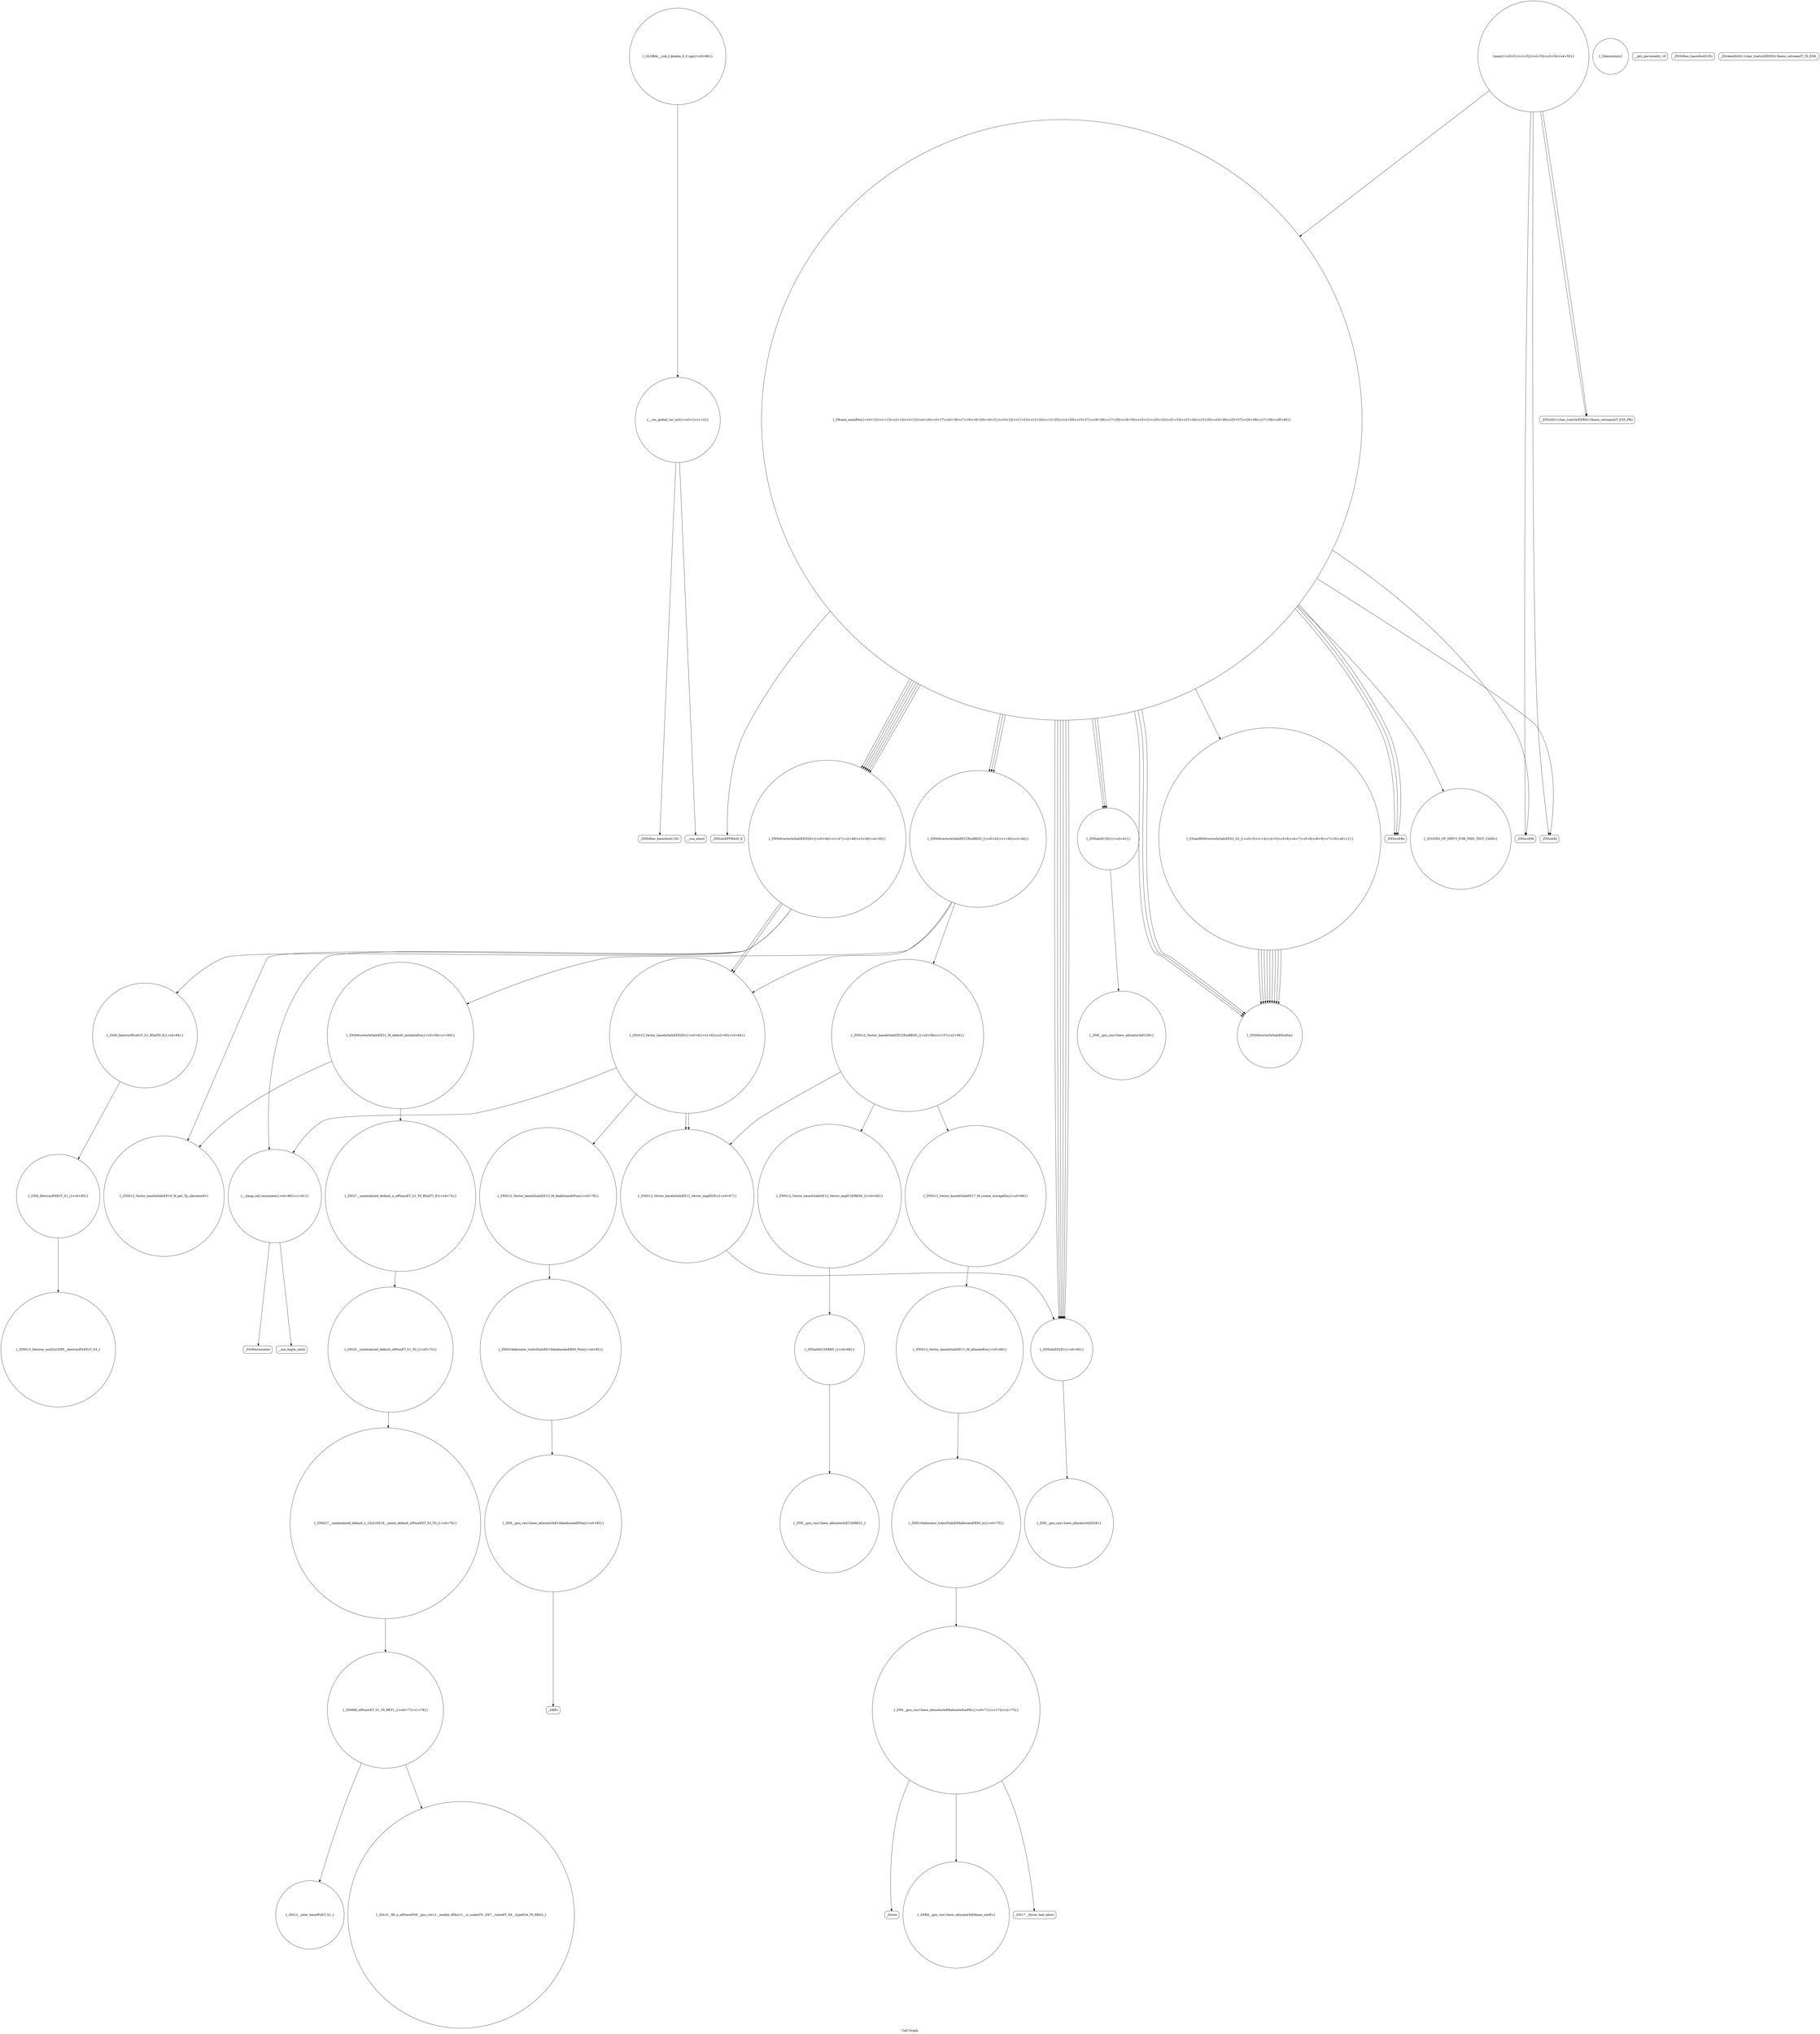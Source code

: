 digraph "Call Graph" {
	label="Call Graph";

	Node0x5631e12601c0 [shape=record,shape=circle,label="{__cxx_global_var_init|{<s0>1|<s1>2}}"];
	Node0x5631e12601c0:s0 -> Node0x5631e1260240[color=black];
	Node0x5631e12601c0:s1 -> Node0x5631e1260340[color=black];
	Node0x5631e1261840 [shape=record,shape=circle,label="{__clang_call_terminate|{<s0>80|<s1>81}}"];
	Node0x5631e1261840:s0 -> Node0x5631e12618c0[color=black];
	Node0x5631e1261840:s1 -> Node0x5631e1261940[color=black];
	Node0x5631e1260540 [shape=record,shape=circle,label="{_Z9case_mainRSo|{<s0>12|<s1>13|<s2>14|<s3>15|<s4>16|<s5>17|<s6>18|<s7>19|<s8>20|<s9>21|<s10>22|<s11>23|<s12>24|<s13>25|<s14>26|<s15>27|<s16>28|<s17>29|<s18>30|<s19>31|<s20>32|<s21>33|<s22>34|<s23>35|<s24>36|<s25>37|<s26>38|<s27>39|<s28>40}}"];
	Node0x5631e1260540:s0 -> Node0x5631e12605c0[color=black];
	Node0x5631e1260540:s1 -> Node0x5631e1260640[color=black];
	Node0x5631e1260540:s2 -> Node0x5631e12606c0[color=black];
	Node0x5631e1260540:s3 -> Node0x5631e12607c0[color=black];
	Node0x5631e1260540:s4 -> Node0x5631e1260640[color=black];
	Node0x5631e1260540:s5 -> Node0x5631e12606c0[color=black];
	Node0x5631e1260540:s6 -> Node0x5631e12607c0[color=black];
	Node0x5631e1260540:s7 -> Node0x5631e1260640[color=black];
	Node0x5631e1260540:s8 -> Node0x5631e12606c0[color=black];
	Node0x5631e1260540:s9 -> Node0x5631e12607c0[color=black];
	Node0x5631e1260540:s10 -> Node0x5631e12604c0[color=black];
	Node0x5631e1260540:s11 -> Node0x5631e1260840[color=black];
	Node0x5631e1260540:s12 -> Node0x5631e12604c0[color=black];
	Node0x5631e1260540:s13 -> Node0x5631e1260840[color=black];
	Node0x5631e1260540:s14 -> Node0x5631e12604c0[color=black];
	Node0x5631e1260540:s15 -> Node0x5631e1260840[color=black];
	Node0x5631e1260540:s16 -> Node0x5631e12607c0[color=black];
	Node0x5631e1260540:s17 -> Node0x5631e12607c0[color=black];
	Node0x5631e1260540:s18 -> Node0x5631e12607c0[color=black];
	Node0x5631e1260540:s19 -> Node0x5631e1260ac0[color=black];
	Node0x5631e1260540:s20 -> Node0x5631e12608c0[color=black];
	Node0x5631e1260540:s21 -> Node0x5631e1260440[color=black];
	Node0x5631e1260540:s22 -> Node0x5631e1260940[color=black];
	Node0x5631e1260540:s23 -> Node0x5631e12609c0[color=black];
	Node0x5631e1260540:s24 -> Node0x5631e1260ac0[color=black];
	Node0x5631e1260540:s25 -> Node0x5631e1260ac0[color=black];
	Node0x5631e1260540:s26 -> Node0x5631e1260ac0[color=black];
	Node0x5631e1260540:s27 -> Node0x5631e1260ac0[color=black];
	Node0x5631e1260540:s28 -> Node0x5631e1260ac0[color=black];
	Node0x5631e1262be0 [shape=record,shape=circle,label="{_ZSt8_DestroyIPxEvT_S1_|{<s0>85}}"];
	Node0x5631e1262be0:s0 -> Node0x5631e1262c60[color=black];
	Node0x5631e12608c0 [shape=record,shape=circle,label="{_Z31END_OF_INPUT_FOR_THIS_TEST_CASEv}"];
	Node0x5631e1260c40 [shape=record,shape=circle,label="{_ZN9__gnu_cxx13new_allocatorIxEC2Ev}"];
	Node0x5631e1260fc0 [shape=record,shape=circle,label="{_ZNSt12_Vector_baseIxSaIxEE12_Vector_implD2Ev|{<s0>67}}"];
	Node0x5631e1260fc0:s0 -> Node0x5631e12607c0[color=black];
	Node0x5631e1261340 [shape=record,shape=Mrecord,label="{_ZSt17__throw_bad_allocv}"];
	Node0x5631e12616c0 [shape=record,shape=circle,label="{_ZSt10__fill_n_aIPxmxEN9__gnu_cxx11__enable_ifIXsr11__is_scalarIT1_EE7__valueET_E6__typeES4_T0_RKS3_}"];
	Node0x5631e12603c0 [shape=record,shape=circle,label="{_Z4morexxxx}"];
	Node0x5631e1262a60 [shape=record,shape=circle,label="{_ZN9__gnu_cxx13new_allocatorIxE10deallocateEPxm|{<s0>83}}"];
	Node0x5631e1262a60:s0 -> Node0x5631e1262ae0[color=black];
	Node0x5631e1260740 [shape=record,shape=Mrecord,label="{__gxx_personality_v0}"];
	Node0x5631e1260ac0 [shape=record,shape=circle,label="{_ZNSt6vectorIxSaIxEED2Ev|{<s0>46|<s1>47|<s2>48|<s3>49|<s4>50}}"];
	Node0x5631e1260ac0:s0 -> Node0x5631e12614c0[color=black];
	Node0x5631e1260ac0:s1 -> Node0x5631e1262b60[color=black];
	Node0x5631e1260ac0:s2 -> Node0x5631e1260e40[color=black];
	Node0x5631e1260ac0:s3 -> Node0x5631e1260e40[color=black];
	Node0x5631e1260ac0:s4 -> Node0x5631e1261840[color=black];
	Node0x5631e1260e40 [shape=record,shape=circle,label="{_ZNSt12_Vector_baseIxSaIxEED2Ev|{<s0>61|<s1>62|<s2>63|<s3>64}}"];
	Node0x5631e1260e40:s0 -> Node0x5631e12617c0[color=black];
	Node0x5631e1260e40:s1 -> Node0x5631e1260fc0[color=black];
	Node0x5631e1260e40:s2 -> Node0x5631e1260fc0[color=black];
	Node0x5631e1260e40:s3 -> Node0x5631e1261840[color=black];
	Node0x5631e12611c0 [shape=record,shape=circle,label="{_ZNSt16allocator_traitsISaIxEE8allocateERS0_m|{<s0>70}}"];
	Node0x5631e12611c0:s0 -> Node0x5631e1261240[color=black];
	Node0x5631e1261540 [shape=record,shape=circle,label="{_ZSt25__uninitialized_default_nIPxmET_S1_T0_|{<s0>75}}"];
	Node0x5631e1261540:s0 -> Node0x5631e12615c0[color=black];
	Node0x5631e1260240 [shape=record,shape=Mrecord,label="{_ZNSt8ios_base4InitC1Ev}"];
	Node0x5631e12618c0 [shape=record,shape=Mrecord,label="{__cxa_begin_catch}"];
	Node0x5631e12605c0 [shape=record,shape=Mrecord,label="{_ZNSirsERi}"];
	Node0x5631e1262c60 [shape=record,shape=circle,label="{_ZNSt12_Destroy_auxILb1EE9__destroyIPxEEvT_S3_}"];
	Node0x5631e1260940 [shape=record,shape=Mrecord,label="{_ZNSolsEi}"];
	Node0x5631e1260cc0 [shape=record,shape=circle,label="{_ZN9__gnu_cxx13new_allocatorIxED2Ev}"];
	Node0x5631e1261040 [shape=record,shape=circle,label="{_ZNSaIxEC2ERKS_|{<s0>68}}"];
	Node0x5631e1261040:s0 -> Node0x5631e12610c0[color=black];
	Node0x5631e12613c0 [shape=record,shape=Mrecord,label="{_Znwm}"];
	Node0x5631e1261740 [shape=record,shape=circle,label="{_ZSt12__niter_baseIPxET_S1_}"];
	Node0x5631e1260440 [shape=record,shape=circle,label="{_Z3satiRSt6vectorIxSaIxEES2_S2_|{<s0>3|<s1>4|<s2>5|<s3>6|<s4>7|<s5>8|<s6>9|<s7>10|<s8>11}}"];
	Node0x5631e1260440:s0 -> Node0x5631e12604c0[color=black];
	Node0x5631e1260440:s1 -> Node0x5631e12604c0[color=black];
	Node0x5631e1260440:s2 -> Node0x5631e12604c0[color=black];
	Node0x5631e1260440:s3 -> Node0x5631e12604c0[color=black];
	Node0x5631e1260440:s4 -> Node0x5631e12604c0[color=black];
	Node0x5631e1260440:s5 -> Node0x5631e12604c0[color=black];
	Node0x5631e1260440:s6 -> Node0x5631e12604c0[color=black];
	Node0x5631e1260440:s7 -> Node0x5631e12604c0[color=black];
	Node0x5631e1260440:s8 -> Node0x5631e12604c0[color=black];
	Node0x5631e1262ae0 [shape=record,shape=Mrecord,label="{_ZdlPv}"];
	Node0x5631e12607c0 [shape=record,shape=circle,label="{_ZNSaIxED2Ev|{<s0>45}}"];
	Node0x5631e12607c0:s0 -> Node0x5631e1260cc0[color=black];
	Node0x5631e1260b40 [shape=record,shape=circle,label="{main|{<s0>51|<s1>52|<s2>53|<s3>54|<s4>55}}"];
	Node0x5631e1260b40:s0 -> Node0x5631e12605c0[color=black];
	Node0x5631e1260b40:s1 -> Node0x5631e1260bc0[color=black];
	Node0x5631e1260b40:s2 -> Node0x5631e1260940[color=black];
	Node0x5631e1260b40:s3 -> Node0x5631e1260bc0[color=black];
	Node0x5631e1260b40:s4 -> Node0x5631e1260540[color=black];
	Node0x5631e1260ec0 [shape=record,shape=circle,label="{_ZNSt12_Vector_baseIxSaIxEE12_Vector_implC2ERKS0_|{<s0>65}}"];
	Node0x5631e1260ec0:s0 -> Node0x5631e1261040[color=black];
	Node0x5631e1261240 [shape=record,shape=circle,label="{_ZN9__gnu_cxx13new_allocatorIxE8allocateEmPKv|{<s0>71|<s1>72|<s2>73}}"];
	Node0x5631e1261240:s0 -> Node0x5631e12612c0[color=black];
	Node0x5631e1261240:s1 -> Node0x5631e1261340[color=black];
	Node0x5631e1261240:s2 -> Node0x5631e12613c0[color=black];
	Node0x5631e12615c0 [shape=record,shape=circle,label="{_ZNSt27__uninitialized_default_n_1ILb1EE18__uninit_default_nIPxmEET_S3_T0_|{<s0>76}}"];
	Node0x5631e12615c0:s0 -> Node0x5631e1261640[color=black];
	Node0x5631e12602c0 [shape=record,shape=Mrecord,label="{_ZNSt8ios_base4InitD1Ev}"];
	Node0x5631e1261940 [shape=record,shape=Mrecord,label="{_ZSt9terminatev}"];
	Node0x5631e1260640 [shape=record,shape=circle,label="{_ZNSaIxEC2Ev|{<s0>41}}"];
	Node0x5631e1260640:s0 -> Node0x5631e1260c40[color=black];
	Node0x5631e1262ce0 [shape=record,shape=circle,label="{_GLOBAL__sub_I_kinaba_0_0.cpp|{<s0>86}}"];
	Node0x5631e1262ce0:s0 -> Node0x5631e12601c0[color=black];
	Node0x5631e12609c0 [shape=record,shape=Mrecord,label="{_ZNSolsEPFRSoS_E}"];
	Node0x5631e1260d40 [shape=record,shape=circle,label="{_ZNSt12_Vector_baseIxSaIxEEC2EmRKS0_|{<s0>56|<s1>57|<s2>58}}"];
	Node0x5631e1260d40:s0 -> Node0x5631e1260ec0[color=black];
	Node0x5631e1260d40:s1 -> Node0x5631e1260f40[color=black];
	Node0x5631e1260d40:s2 -> Node0x5631e1260fc0[color=black];
	Node0x5631e12610c0 [shape=record,shape=circle,label="{_ZN9__gnu_cxx13new_allocatorIxEC2ERKS1_}"];
	Node0x5631e1261440 [shape=record,shape=circle,label="{_ZSt27__uninitialized_default_n_aIPxmxET_S1_T0_RSaIT1_E|{<s0>74}}"];
	Node0x5631e1261440:s0 -> Node0x5631e1261540[color=black];
	Node0x5631e12617c0 [shape=record,shape=circle,label="{_ZNSt12_Vector_baseIxSaIxEE13_M_deallocateEPxm|{<s0>79}}"];
	Node0x5631e12617c0:s0 -> Node0x5631e12629e0[color=black];
	Node0x5631e12604c0 [shape=record,shape=circle,label="{_ZNSt6vectorIxSaIxEEixEm}"];
	Node0x5631e1262b60 [shape=record,shape=circle,label="{_ZSt8_DestroyIPxxEvT_S1_RSaIT0_E|{<s0>84}}"];
	Node0x5631e1262b60:s0 -> Node0x5631e1262be0[color=black];
	Node0x5631e1260840 [shape=record,shape=Mrecord,label="{_ZNSirsERx}"];
	Node0x5631e1260bc0 [shape=record,shape=Mrecord,label="{_ZStlsISt11char_traitsIcEERSt13basic_ostreamIcT_ES5_PKc}"];
	Node0x5631e1260f40 [shape=record,shape=circle,label="{_ZNSt12_Vector_baseIxSaIxEE17_M_create_storageEm|{<s0>66}}"];
	Node0x5631e1260f40:s0 -> Node0x5631e1261140[color=black];
	Node0x5631e12612c0 [shape=record,shape=circle,label="{_ZNK9__gnu_cxx13new_allocatorIxE8max_sizeEv}"];
	Node0x5631e1261640 [shape=record,shape=circle,label="{_ZSt6fill_nIPxmxET_S1_T0_RKT1_|{<s0>77|<s1>78}}"];
	Node0x5631e1261640:s0 -> Node0x5631e1261740[color=black];
	Node0x5631e1261640:s1 -> Node0x5631e12616c0[color=black];
	Node0x5631e1260340 [shape=record,shape=Mrecord,label="{__cxa_atexit}"];
	Node0x5631e12629e0 [shape=record,shape=circle,label="{_ZNSt16allocator_traitsISaIxEE10deallocateERS0_Pxm|{<s0>82}}"];
	Node0x5631e12629e0:s0 -> Node0x5631e1262a60[color=black];
	Node0x5631e12606c0 [shape=record,shape=circle,label="{_ZNSt6vectorIxSaIxEEC2EmRKS0_|{<s0>42|<s1>43|<s2>44}}"];
	Node0x5631e12606c0:s0 -> Node0x5631e1260d40[color=black];
	Node0x5631e12606c0:s1 -> Node0x5631e1260dc0[color=black];
	Node0x5631e12606c0:s2 -> Node0x5631e1260e40[color=black];
	Node0x5631e1260a40 [shape=record,shape=Mrecord,label="{_ZSt4endlIcSt11char_traitsIcEERSt13basic_ostreamIT_T0_ES6_}"];
	Node0x5631e1260dc0 [shape=record,shape=circle,label="{_ZNSt6vectorIxSaIxEE21_M_default_initializeEm|{<s0>59|<s1>60}}"];
	Node0x5631e1260dc0:s0 -> Node0x5631e12614c0[color=black];
	Node0x5631e1260dc0:s1 -> Node0x5631e1261440[color=black];
	Node0x5631e1261140 [shape=record,shape=circle,label="{_ZNSt12_Vector_baseIxSaIxEE11_M_allocateEm|{<s0>69}}"];
	Node0x5631e1261140:s0 -> Node0x5631e12611c0[color=black];
	Node0x5631e12614c0 [shape=record,shape=circle,label="{_ZNSt12_Vector_baseIxSaIxEE19_M_get_Tp_allocatorEv}"];
}
